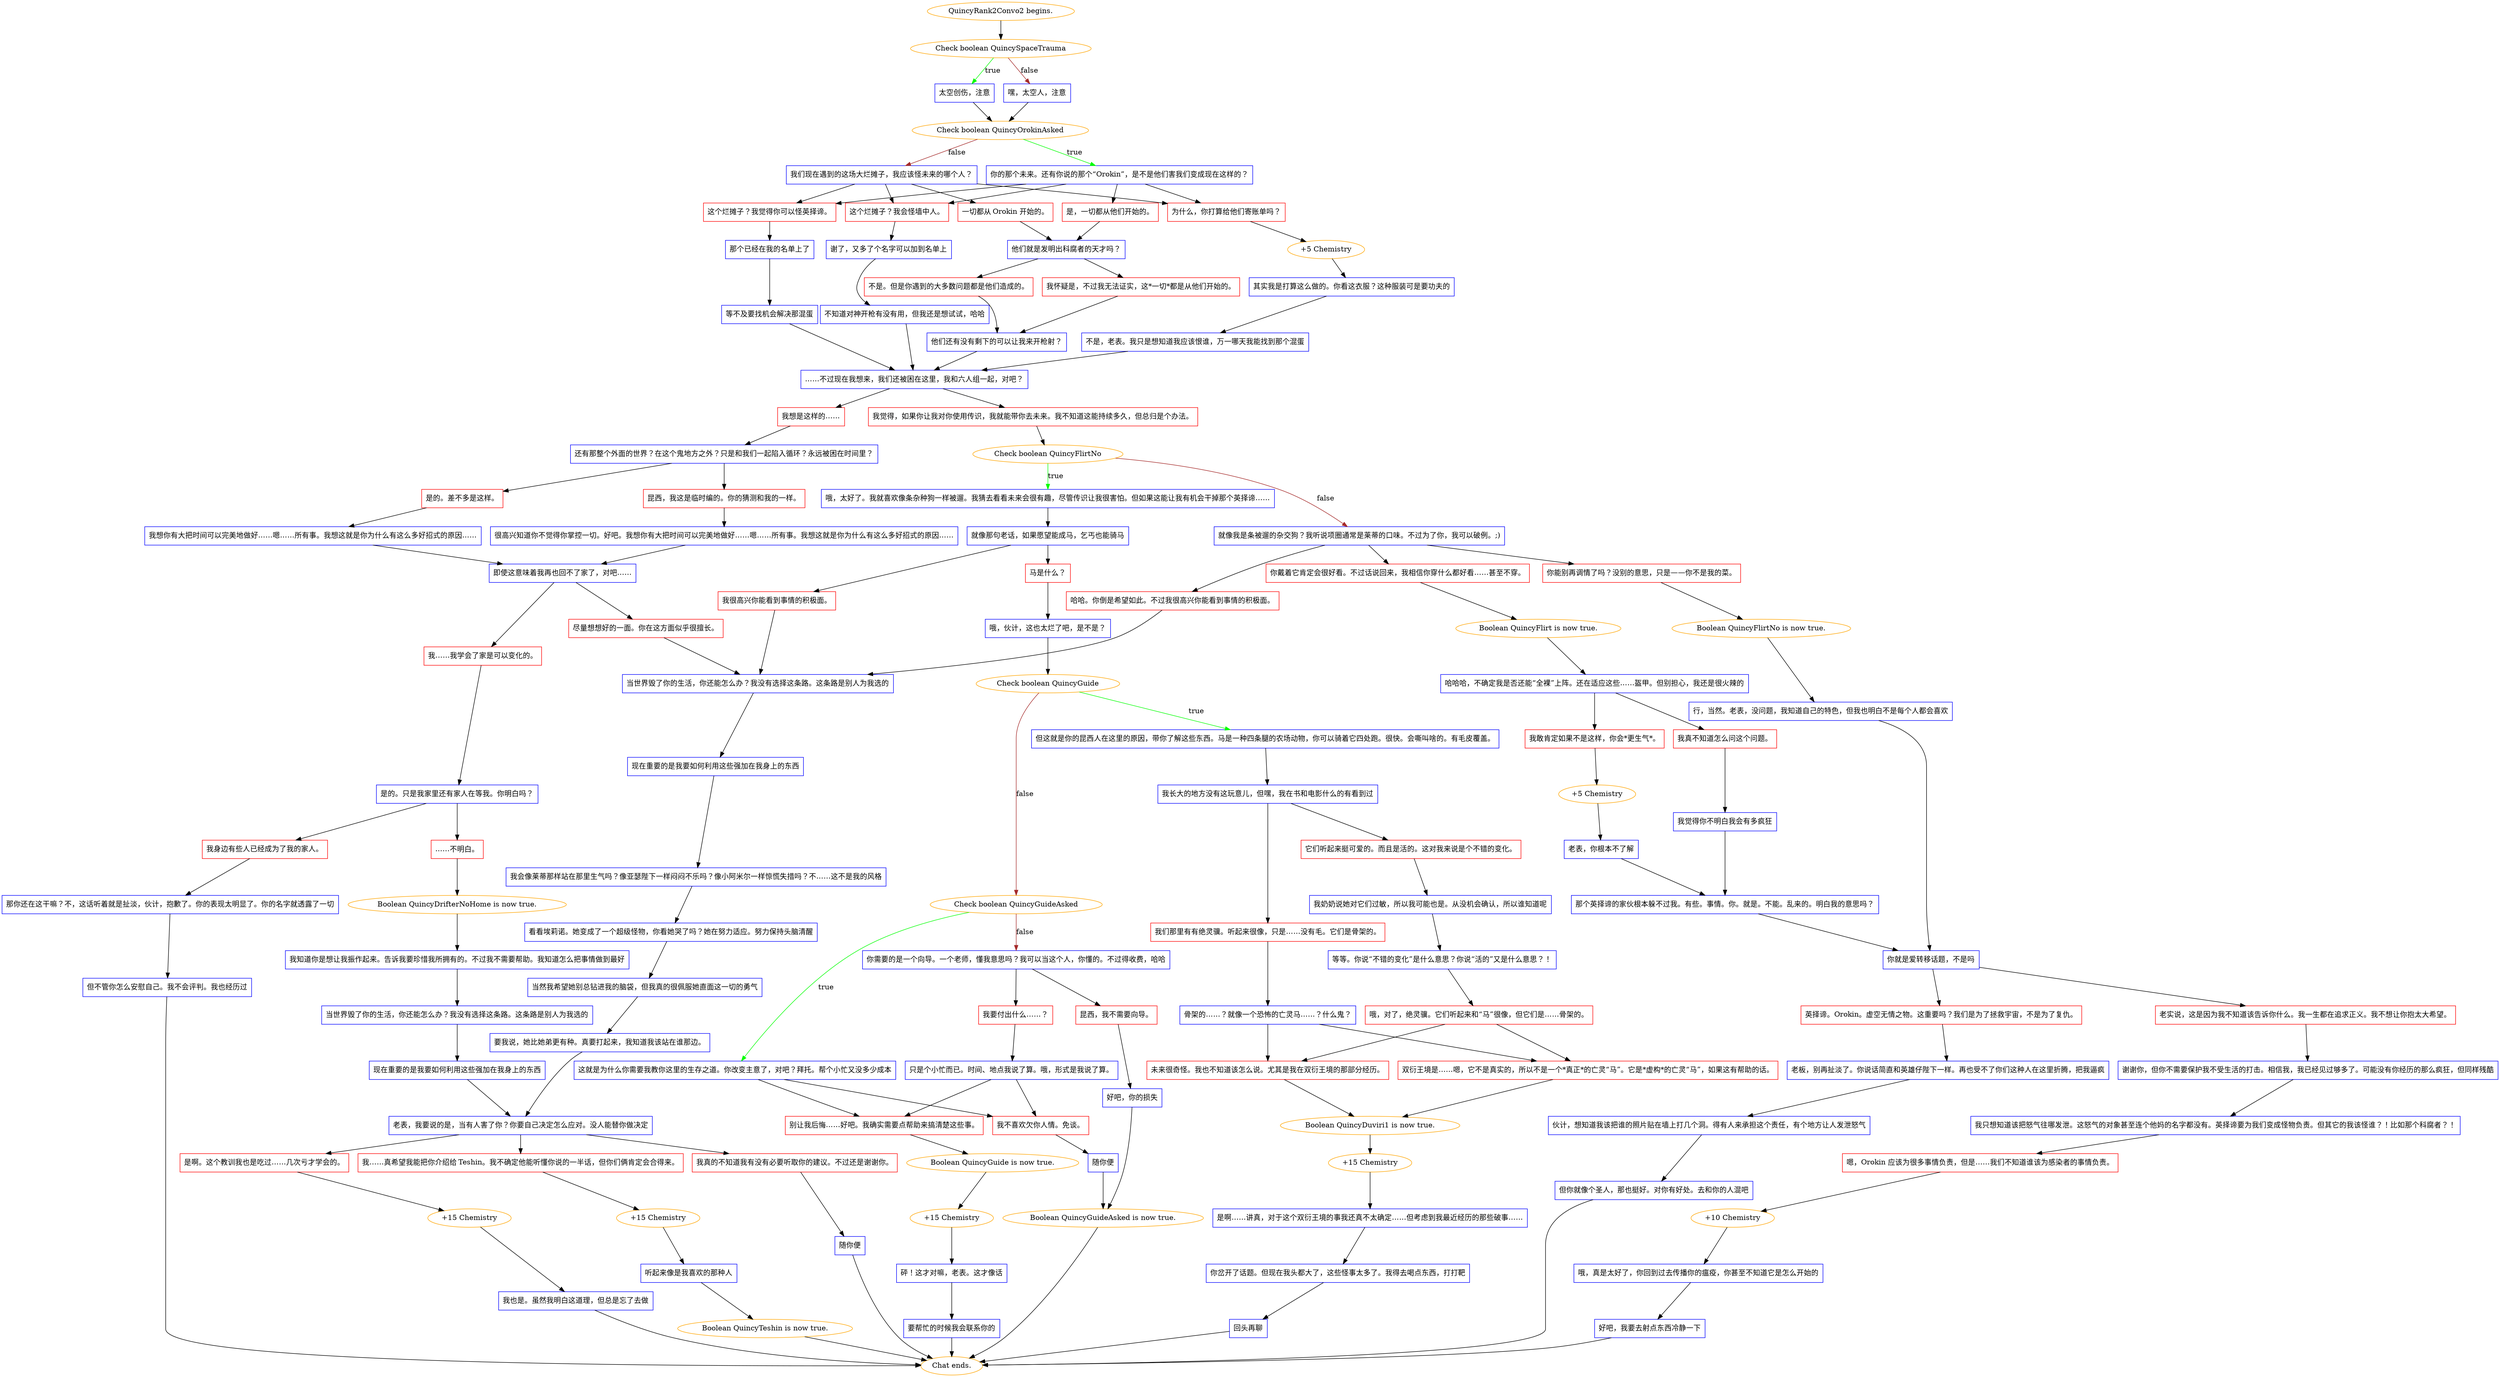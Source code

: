 digraph {
	"QuincyRank2Convo2 begins." [color=orange];
		"QuincyRank2Convo2 begins." -> j904192915;
	j904192915 [label="Check boolean QuincySpaceTrauma",color=orange];
		j904192915 -> j751857098 [label=true,color=green];
		j904192915 -> j66225442 [label=false,color=brown];
	j751857098 [label="太空创伤，注意",shape=box,color=blue];
		j751857098 -> j3132852601;
	j66225442 [label="嘿，太空人，注意",shape=box,color=blue];
		j66225442 -> j3132852601;
	j3132852601 [label="Check boolean QuincyOrokinAsked",color=orange];
		j3132852601 -> j591511837 [label=true,color=green];
		j3132852601 -> j2744169766 [label=false,color=brown];
	j591511837 [label="你的那个未来。还有你说的那个“Orokin”，是不是他们害我们变成现在这样的？",shape=box,color=blue];
		j591511837 -> j2510674359;
		j591511837 -> j3510508092;
		j591511837 -> j1629522589;
		j591511837 -> j1451071258;
	j2744169766 [label="我们现在遇到的这场大烂摊子，我应该怪未来的哪个人？",shape=box,color=blue];
		j2744169766 -> j2510674359;
		j2744169766 -> j3510508092;
		j2744169766 -> j1629522589;
		j2744169766 -> j404782792;
	j2510674359 [label="为什么，你打算给他们寄账单吗？",shape=box,color=red];
		j2510674359 -> j898632260;
	j3510508092 [label="这个烂摊子？我觉得你可以怪英择谛。",shape=box,color=red];
		j3510508092 -> j2183597733;
	j1629522589 [label="这个烂摊子？我会怪墙中人。",shape=box,color=red];
		j1629522589 -> j2695278267;
	j1451071258 [label="是，一切都从他们开始的。",shape=box,color=red];
		j1451071258 -> j4229616691;
	j404782792 [label="一切都从 Orokin 开始的。",shape=box,color=red];
		j404782792 -> j4229616691;
	j898632260 [label="+5 Chemistry",color=orange];
		j898632260 -> j969216797;
	j2183597733 [label="那个已经在我的名单上了",shape=box,color=blue];
		j2183597733 -> j1764530786;
	j2695278267 [label="谢了，又多了个名字可以加到名单上",shape=box,color=blue];
		j2695278267 -> j3252786417;
	j4229616691 [label="他们就是发明出科腐者的天才吗？",shape=box,color=blue];
		j4229616691 -> j3047943891;
		j4229616691 -> j1911591894;
	j969216797 [label="其实我是打算这么做的。你看这衣服？这种服装可是要功夫的",shape=box,color=blue];
		j969216797 -> j3561762650;
	j1764530786 [label="等不及要找机会解决那混蛋",shape=box,color=blue];
		j1764530786 -> j3989719977;
	j3252786417 [label="不知道对神开枪有没有用，但我还是想试试，哈哈",shape=box,color=blue];
		j3252786417 -> j3989719977;
	j3047943891 [label="不是。但是你遇到的大多数问题都是他们造成的。",shape=box,color=red];
		j3047943891 -> j89121812;
	j1911591894 [label="我怀疑是，不过我无法证实，这*一切*都是从他们开始的。",shape=box,color=red];
		j1911591894 -> j89121812;
	j3561762650 [label="不是，老表。我只是想知道我应该恨谁，万一哪天我能找到那个混蛋",shape=box,color=blue];
		j3561762650 -> j3989719977;
	j3989719977 [label="……不过现在我想来，我们还被困在这里，我和六人组一起，对吧？",shape=box,color=blue];
		j3989719977 -> j2425899949;
		j3989719977 -> j3772382879;
	j89121812 [label="他们还有没有剩下的可以让我来开枪射？",shape=box,color=blue];
		j89121812 -> j3989719977;
	j2425899949 [label="我觉得，如果你让我对你使用传识，我就能带你去未来。我不知道这能持续多久，但总归是个办法。",shape=box,color=red];
		j2425899949 -> j1101179576;
	j3772382879 [label="我想是这样的……",shape=box,color=red];
		j3772382879 -> j1856204203;
	j1101179576 [label="Check boolean QuincyFlirtNo",color=orange];
		j1101179576 -> j2662264615 [label=true,color=green];
		j1101179576 -> j299887121 [label=false,color=brown];
	j1856204203 [label="还有那整个外面的世界？在这个鬼地方之外？只是和我们一起陷入循环？永远被困在时间里？",shape=box,color=blue];
		j1856204203 -> j1208712888;
		j1856204203 -> j1703086145;
	j2662264615 [label="哦，太好了。我就喜欢像条杂种狗一样被遛。我猜去看看未来会很有趣，尽管传识让我很害怕。但如果这能让我有机会干掉那个英择谛……",shape=box,color=blue];
		j2662264615 -> j2804113603;
	j299887121 [label="就像我是条被遛的杂交狗？我听说项圈通常是莱蒂的口味。不过为了你，我可以破例。;)",shape=box,color=blue];
		j299887121 -> j64395312;
		j299887121 -> j1687091033;
		j299887121 -> j1215161601;
	j1208712888 [label="昆西，我这是临时编的。你的猜测和我的一样。",shape=box,color=red];
		j1208712888 -> j698034429;
	j1703086145 [label="是的。差不多是这样。",shape=box,color=red];
		j1703086145 -> j3622283106;
	j2804113603 [label="就像那句老话，如果愿望能成马，乞丐也能骑马",shape=box,color=blue];
		j2804113603 -> j395472376;
		j2804113603 -> j369647176;
	j64395312 [label="你戴着它肯定会很好看。不过话说回来，我相信你穿什么都好看……甚至不穿。",shape=box,color=red];
		j64395312 -> j4100255657;
	j1687091033 [label="你能别再调情了吗？没别的意思，只是——你不是我的菜。",shape=box,color=red];
		j1687091033 -> j2100914819;
	j1215161601 [label="哈哈。你倒是希望如此。不过我很高兴你能看到事情的积极面。",shape=box,color=red];
		j1215161601 -> j179420582;
	j698034429 [label="很高兴知道你不觉得你掌控一切。好吧。我想你有大把时间可以完美地做好……嗯……所有事。我想这就是你为什么有这么多好招式的原因……",shape=box,color=blue];
		j698034429 -> j2025119155;
	j3622283106 [label="我想你有大把时间可以完美地做好……嗯……所有事。我想这就是你为什么有这么多好招式的原因……",shape=box,color=blue];
		j3622283106 -> j2025119155;
	j395472376 [label="马是什么？",shape=box,color=red];
		j395472376 -> j436687220;
	j369647176 [label="我很高兴你能看到事情的积极面。",shape=box,color=red];
		j369647176 -> j179420582;
	j4100255657 [label="Boolean QuincyFlirt is now true.",color=orange];
		j4100255657 -> j4098162047;
	j2100914819 [label="Boolean QuincyFlirtNo is now true.",color=orange];
		j2100914819 -> j3029850023;
	j179420582 [label="当世界毁了你的生活，你还能怎么办？我没有选择这条路。这条路是别人为我选的",shape=box,color=blue];
		j179420582 -> j972249477;
	j2025119155 [label="即使这意味着我再也回不了家了，对吧……",shape=box,color=blue];
		j2025119155 -> j318576370;
		j2025119155 -> j1628983295;
	j436687220 [label="哦，伙计，这也太烂了吧，是不是？",shape=box,color=blue];
		j436687220 -> j2769252834;
	j4098162047 [label="哈哈哈，不确定我是否还能“全裸”上阵。还在适应这些……盔甲。但别担心，我还是很火辣的",shape=box,color=blue];
		j4098162047 -> j3742153061;
		j4098162047 -> j4006641655;
	j3029850023 [label="行，当然。老表，没问题，我知道自己的特色，但我也明白不是每个人都会喜欢",shape=box,color=blue];
		j3029850023 -> j413344243;
	j972249477 [label="现在重要的是我要如何利用这些强加在我身上的东西",shape=box,color=blue];
		j972249477 -> j2666237634;
	j318576370 [label="尽量想想好的一面。你在这方面似乎很擅长。",shape=box,color=red];
		j318576370 -> j179420582;
	j1628983295 [label="我……我学会了家是可以变化的。",shape=box,color=red];
		j1628983295 -> j4272183077;
	j2769252834 [label="Check boolean QuincyGuide",color=orange];
		j2769252834 -> j2225958689 [label=true,color=green];
		j2769252834 -> j1789164529 [label=false,color=brown];
	j3742153061 [label="我真不知道怎么问这个问题。",shape=box,color=red];
		j3742153061 -> j1126962215;
	j4006641655 [label="我敢肯定如果不是这样，你会*更生气*。",shape=box,color=red];
		j4006641655 -> j3757830259;
	j413344243 [label="你就是爱转移话题，不是吗",shape=box,color=blue];
		j413344243 -> j1526135538;
		j413344243 -> j1591336991;
	j2666237634 [label="我会像莱蒂那样站在那里生气吗？像亚瑟陛下一样闷闷不乐吗？像小阿米尔一样惊慌失措吗？不……这不是我的风格",shape=box,color=blue];
		j2666237634 -> j333126838;
	j4272183077 [label="是的。只是我家里还有家人在等我。你明白吗？",shape=box,color=blue];
		j4272183077 -> j69825559;
		j4272183077 -> j1759245481;
	j2225958689 [label="但这就是你的昆西人在这里的原因，带你了解这些东西。马是一种四条腿的农场动物，你可以骑着它四处跑。很快。会嘶叫啥的。有毛皮覆盖。",shape=box,color=blue];
		j2225958689 -> j225205731;
	j1789164529 [label="Check boolean QuincyGuideAsked",color=orange];
		j1789164529 -> j1427019171 [label=true,color=green];
		j1789164529 -> j3810410150 [label=false,color=brown];
	j1126962215 [label="我觉得你不明白我会有多疯狂",shape=box,color=blue];
		j1126962215 -> j1576738137;
	j3757830259 [label="+5 Chemistry",color=orange];
		j3757830259 -> j3258422463;
	j1526135538 [label="老实说，这是因为我不知道该告诉你什么。我一生都在追求正义。我不想让你抱太大希望。",shape=box,color=red];
		j1526135538 -> j4136276619;
	j1591336991 [label="英择谛。Orokin。虚空无情之物。这重要吗？我们是为了拯救宇宙，不是为了复仇。",shape=box,color=red];
		j1591336991 -> j1629506251;
	j333126838 [label="看看埃莉诺。她变成了一个超级怪物，你看她哭了吗？她在努力适应。努力保持头脑清醒",shape=box,color=blue];
		j333126838 -> j3434365276;
	j69825559 [label="……不明白。",shape=box,color=red];
		j69825559 -> j1626158264;
	j1759245481 [label="我身边有些人已经成为了我的家人。",shape=box,color=red];
		j1759245481 -> j794498821;
	j225205731 [label="我长大的地方没有这玩意儿，但嘿，我在书和电影什么的有看到过",shape=box,color=blue];
		j225205731 -> j383343323;
		j225205731 -> j3998381671;
	j1427019171 [label="这就是为什么你需要我教你这里的生存之道。你改变主意了，对吧？拜托。帮个小忙又没多少成本",shape=box,color=blue];
		j1427019171 -> j374956771;
		j1427019171 -> j526587649;
	j3810410150 [label="你需要的是一个向导。一个老师，懂我意思吗？我可以当这个人，你懂的。不过得收费，哈哈",shape=box,color=blue];
		j3810410150 -> j1789299660;
		j3810410150 -> j103304145;
	j1576738137 [label="那个英择谛的家伙根本躲不过我。有些。事情。你。就是。不能。乱来的。明白我的意思吗？",shape=box,color=blue];
		j1576738137 -> j413344243;
	j3258422463 [label="老表，你根本不了解",shape=box,color=blue];
		j3258422463 -> j1576738137;
	j4136276619 [label="谢谢你，但你不需要保护我不受生活的打击。相信我，我已经见过够多了。可能没有你经历的那么疯狂，但同样残酷",shape=box,color=blue];
		j4136276619 -> j2723681008;
	j1629506251 [label="老板，别再扯淡了。你说话简直和英雄仔陛下一样。再也受不了你们这种人在这里折腾，把我逼疯",shape=box,color=blue];
		j1629506251 -> j3701634380;
	j3434365276 [label="当然我希望她别总钻进我的脑袋，但我真的很佩服她直面这一切的勇气",shape=box,color=blue];
		j3434365276 -> j4083637542;
	j1626158264 [label="Boolean QuincyDrifterNoHome is now true.",color=orange];
		j1626158264 -> j461509461;
	j794498821 [label="那你还在这干嘛？不，这话听着就是扯淡，伙计，抱歉了。你的表现太明显了。你的名字就透露了一切",shape=box,color=blue];
		j794498821 -> j2612346441;
	j383343323 [label="我们那里有有绝灵骥。听起来很像，只是……没有毛。它们是骨架的。",shape=box,color=red];
		j383343323 -> j2558153504;
	j3998381671 [label="它们听起来挺可爱的。而且是活的。这对我来说是个不错的变化。",shape=box,color=red];
		j3998381671 -> j1438697595;
	j374956771 [label="别让我后悔……好吧。我确实需要点帮助来搞清楚这些事。",shape=box,color=red];
		j374956771 -> j3079863283;
	j526587649 [label="我不喜欢欠你人情。免谈。",shape=box,color=red];
		j526587649 -> j772504911;
	j1789299660 [label="我要付出什么……？",shape=box,color=red];
		j1789299660 -> j2029386539;
	j103304145 [label="昆西，我不需要向导。",shape=box,color=red];
		j103304145 -> j296266702;
	j2723681008 [label="我只想知道该把怒气往哪发泄。这怒气的对象甚至连个他妈的名字都没有。英择谛要为我们变成怪物负责。但其它的我该怪谁？！比如那个科腐者？！",shape=box,color=blue];
		j2723681008 -> j1914560864;
	j3701634380 [label="伙计，想知道我该把谁的照片贴在墙上打几个洞。得有人来承担这个责任，有个地方让人发泄怒气",shape=box,color=blue];
		j3701634380 -> j1125495080;
	j4083637542 [label="要我说，她比她弟更有种。真要打起来，我知道我该站在谁那边。",shape=box,color=blue];
		j4083637542 -> j131387368;
	j461509461 [label="我知道你是想让我振作起来。告诉我要珍惜我所拥有的。不过我不需要帮助。我知道怎么把事情做到最好",shape=box,color=blue];
		j461509461 -> j356876603;
	j2612346441 [label="但不管你怎么安慰自己。我不会评判。我也经历过",shape=box,color=blue];
		j2612346441 -> "Chat ends.";
	j2558153504 [label="骨架的……？就像一个恐怖的亡灵马……？什么鬼？",shape=box,color=blue];
		j2558153504 -> j1429526365;
		j2558153504 -> j1113317759;
	j1438697595 [label="我奶奶说她对它们过敏，所以我可能也是。从没机会确认，所以谁知道呢",shape=box,color=blue];
		j1438697595 -> j1469655365;
	j3079863283 [label="Boolean QuincyGuide is now true.",color=orange];
		j3079863283 -> j2638375575;
	j772504911 [label="随你便",shape=box,color=blue];
		j772504911 -> j4247241603;
	j2029386539 [label="只是个小忙而已。时间、地点我说了算。哦，形式是我说了算。",shape=box,color=blue];
		j2029386539 -> j374956771;
		j2029386539 -> j526587649;
	j296266702 [label="好吧，你的损失",shape=box,color=blue];
		j296266702 -> j4247241603;
	j1914560864 [label="嗯，Orokin 应该为很多事情负责，但是……我们不知道谁该为感染者的事情负责。",shape=box,color=red];
		j1914560864 -> j1382432387;
	j1125495080 [label="但你就像个圣人，那也挺好。对你有好处。去和你的人混吧",shape=box,color=blue];
		j1125495080 -> "Chat ends.";
	j131387368 [label="老表，我要说的是，当有人害了你？你要自己决定怎么应对。没人能替你做决定",shape=box,color=blue];
		j131387368 -> j4289782117;
		j131387368 -> j1530052727;
		j131387368 -> j2653128293;
	j356876603 [label="当世界毁了你的生活，你还能怎么办？我没有选择这条路。这条路是别人为我选的",shape=box,color=blue];
		j356876603 -> j636007801;
	"Chat ends." [color=orange];
	j1429526365 [label="双衍王境是……嗯，它不是真实的，所以不是一个*真正*的亡灵“马”。它是*虚构*的亡灵“马”，如果这有帮助的话。",shape=box,color=red];
		j1429526365 -> j1086904661;
	j1113317759 [label="未来很奇怪。我也不知道该怎么说。尤其是我在双衍王境的那部分经历。",shape=box,color=red];
		j1113317759 -> j1086904661;
	j1469655365 [label="等等。你说“不错的变化”是什么意思？你说“活的”又是什么意思？！",shape=box,color=blue];
		j1469655365 -> j2516918719;
	j2638375575 [label="+15 Chemistry",color=orange];
		j2638375575 -> j2619449709;
	j4247241603 [label="Boolean QuincyGuideAsked is now true.",color=orange];
		j4247241603 -> "Chat ends.";
	j1382432387 [label="+10 Chemistry",color=orange];
		j1382432387 -> j4064293839;
	j4289782117 [label="我……真希望我能把你介绍给 Teshin。我不确定他能听懂你说的一半话，但你们俩肯定会合得来。",shape=box,color=red];
		j4289782117 -> j3667337231;
	j1530052727 [label="是啊。这个教训我也是吃过……几次亏才学会的。",shape=box,color=red];
		j1530052727 -> j1017387767;
	j2653128293 [label="我真的不知道我有没有必要听取你的建议。不过还是谢谢你。",shape=box,color=red];
		j2653128293 -> j3300130750;
	j636007801 [label="现在重要的是我要如何利用这些强加在我身上的东西",shape=box,color=blue];
		j636007801 -> j131387368;
	j1086904661 [label="Boolean QuincyDuviri1 is now true.",color=orange];
		j1086904661 -> j2131622973;
	j2516918719 [label="哦，对了，绝灵骥。它们听起来和“马”很像，但它们是……骨架的。",shape=box,color=red];
		j2516918719 -> j1429526365;
		j2516918719 -> j1113317759;
	j2619449709 [label="砰！这才对嘛，老表。这才像话",shape=box,color=blue];
		j2619449709 -> j1605995758;
	j4064293839 [label="哦，真是太好了，你回到过去传播你的瘟疫，你甚至不知道它是怎么开始的",shape=box,color=blue];
		j4064293839 -> j423685091;
	j3667337231 [label="+15 Chemistry",color=orange];
		j3667337231 -> j697794715;
	j1017387767 [label="+15 Chemistry",color=orange];
		j1017387767 -> j3560942803;
	j3300130750 [label="随你便",shape=box,color=blue];
		j3300130750 -> "Chat ends.";
	j2131622973 [label="+15 Chemistry",color=orange];
		j2131622973 -> j4093580035;
	j1605995758 [label="要帮忙的时候我会联系你的",shape=box,color=blue];
		j1605995758 -> "Chat ends.";
	j423685091 [label="好吧，我要去射点东西冷静一下",shape=box,color=blue];
		j423685091 -> "Chat ends.";
	j697794715 [label="听起来像是我喜欢的那种人",shape=box,color=blue];
		j697794715 -> j2600648415;
	j3560942803 [label="我也是。虽然我明白这道理，但总是忘了去做",shape=box,color=blue];
		j3560942803 -> "Chat ends.";
	j4093580035 [label="是啊……讲真，对于这个双衍王境的事我还真不太确定……但考虑到我最近经历的那些破事……",shape=box,color=blue];
		j4093580035 -> j3605539472;
	j2600648415 [label="Boolean QuincyTeshin is now true.",color=orange];
		j2600648415 -> "Chat ends.";
	j3605539472 [label="你岔开了话题。但现在我头都大了，这些怪事太多了。我得去喝点东西，打打靶",shape=box,color=blue];
		j3605539472 -> j2800054438;
	j2800054438 [label="回头再聊",shape=box,color=blue];
		j2800054438 -> "Chat ends.";
}